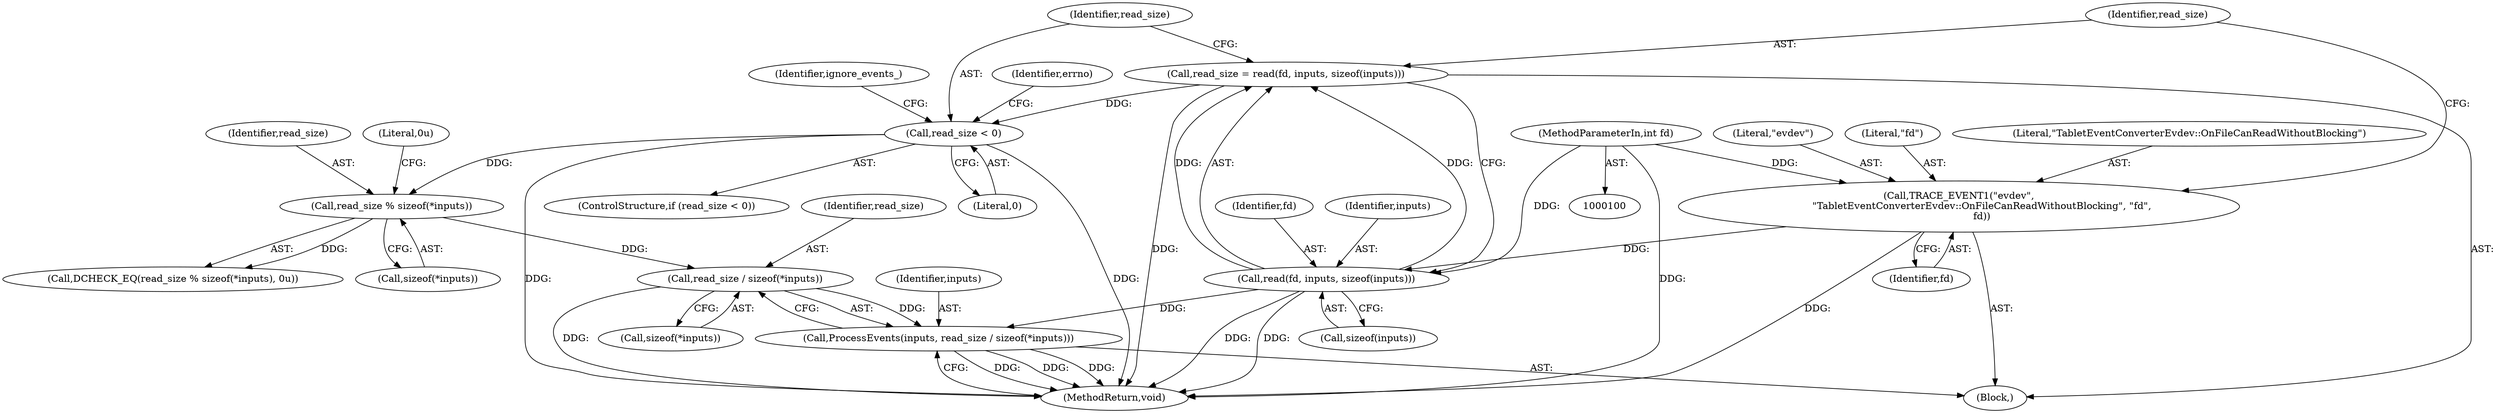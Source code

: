 digraph "0_Chrome_c4363d1ca65494cb7b271625e1ff6541a9f593c9_1@API" {
"1000155" [label="(Call,read_size / sizeof(*inputs))"];
"1000147" [label="(Call,read_size % sizeof(*inputs))"];
"1000118" [label="(Call,read_size < 0)"];
"1000110" [label="(Call,read_size = read(fd, inputs, sizeof(inputs)))"];
"1000112" [label="(Call,read(fd, inputs, sizeof(inputs)))"];
"1000103" [label="(Call,TRACE_EVENT1(\"evdev\",\n               \"TabletEventConverterEvdev::OnFileCanReadWithoutBlocking\", \"fd\",\n               fd))"];
"1000101" [label="(MethodParameterIn,int fd)"];
"1000153" [label="(Call,ProcessEvents(inputs, read_size / sizeof(*inputs)))"];
"1000157" [label="(Call,sizeof(*inputs))"];
"1000155" [label="(Call,read_size / sizeof(*inputs))"];
"1000104" [label="(Literal,\"evdev\")"];
"1000117" [label="(ControlStructure,if (read_size < 0))"];
"1000111" [label="(Identifier,read_size)"];
"1000110" [label="(Call,read_size = read(fd, inputs, sizeof(inputs)))"];
"1000113" [label="(Identifier,fd)"];
"1000120" [label="(Literal,0)"];
"1000156" [label="(Identifier,read_size)"];
"1000119" [label="(Identifier,read_size)"];
"1000118" [label="(Call,read_size < 0)"];
"1000101" [label="(MethodParameterIn,int fd)"];
"1000148" [label="(Identifier,read_size)"];
"1000160" [label="(MethodReturn,void)"];
"1000147" [label="(Call,read_size % sizeof(*inputs))"];
"1000146" [label="(Call,DCHECK_EQ(read_size % sizeof(*inputs), 0u))"];
"1000153" [label="(Call,ProcessEvents(inputs, read_size / sizeof(*inputs)))"];
"1000107" [label="(Identifier,fd)"];
"1000125" [label="(Identifier,errno)"];
"1000112" [label="(Call,read(fd, inputs, sizeof(inputs)))"];
"1000103" [label="(Call,TRACE_EVENT1(\"evdev\",\n               \"TabletEventConverterEvdev::OnFileCanReadWithoutBlocking\", \"fd\",\n               fd))"];
"1000106" [label="(Literal,\"fd\")"];
"1000102" [label="(Block,)"];
"1000149" [label="(Call,sizeof(*inputs))"];
"1000115" [label="(Call,sizeof(inputs))"];
"1000154" [label="(Identifier,inputs)"];
"1000152" [label="(Literal,0u)"];
"1000114" [label="(Identifier,inputs)"];
"1000105" [label="(Literal,\"TabletEventConverterEvdev::OnFileCanReadWithoutBlocking\")"];
"1000144" [label="(Identifier,ignore_events_)"];
"1000155" -> "1000153"  [label="AST: "];
"1000155" -> "1000157"  [label="CFG: "];
"1000156" -> "1000155"  [label="AST: "];
"1000157" -> "1000155"  [label="AST: "];
"1000153" -> "1000155"  [label="CFG: "];
"1000155" -> "1000160"  [label="DDG: "];
"1000155" -> "1000153"  [label="DDG: "];
"1000147" -> "1000155"  [label="DDG: "];
"1000147" -> "1000146"  [label="AST: "];
"1000147" -> "1000149"  [label="CFG: "];
"1000148" -> "1000147"  [label="AST: "];
"1000149" -> "1000147"  [label="AST: "];
"1000152" -> "1000147"  [label="CFG: "];
"1000147" -> "1000146"  [label="DDG: "];
"1000118" -> "1000147"  [label="DDG: "];
"1000118" -> "1000117"  [label="AST: "];
"1000118" -> "1000120"  [label="CFG: "];
"1000119" -> "1000118"  [label="AST: "];
"1000120" -> "1000118"  [label="AST: "];
"1000125" -> "1000118"  [label="CFG: "];
"1000144" -> "1000118"  [label="CFG: "];
"1000118" -> "1000160"  [label="DDG: "];
"1000118" -> "1000160"  [label="DDG: "];
"1000110" -> "1000118"  [label="DDG: "];
"1000110" -> "1000102"  [label="AST: "];
"1000110" -> "1000112"  [label="CFG: "];
"1000111" -> "1000110"  [label="AST: "];
"1000112" -> "1000110"  [label="AST: "];
"1000119" -> "1000110"  [label="CFG: "];
"1000110" -> "1000160"  [label="DDG: "];
"1000112" -> "1000110"  [label="DDG: "];
"1000112" -> "1000110"  [label="DDG: "];
"1000112" -> "1000115"  [label="CFG: "];
"1000113" -> "1000112"  [label="AST: "];
"1000114" -> "1000112"  [label="AST: "];
"1000115" -> "1000112"  [label="AST: "];
"1000112" -> "1000160"  [label="DDG: "];
"1000112" -> "1000160"  [label="DDG: "];
"1000103" -> "1000112"  [label="DDG: "];
"1000101" -> "1000112"  [label="DDG: "];
"1000112" -> "1000153"  [label="DDG: "];
"1000103" -> "1000102"  [label="AST: "];
"1000103" -> "1000107"  [label="CFG: "];
"1000104" -> "1000103"  [label="AST: "];
"1000105" -> "1000103"  [label="AST: "];
"1000106" -> "1000103"  [label="AST: "];
"1000107" -> "1000103"  [label="AST: "];
"1000111" -> "1000103"  [label="CFG: "];
"1000103" -> "1000160"  [label="DDG: "];
"1000101" -> "1000103"  [label="DDG: "];
"1000101" -> "1000100"  [label="AST: "];
"1000101" -> "1000160"  [label="DDG: "];
"1000153" -> "1000102"  [label="AST: "];
"1000154" -> "1000153"  [label="AST: "];
"1000160" -> "1000153"  [label="CFG: "];
"1000153" -> "1000160"  [label="DDG: "];
"1000153" -> "1000160"  [label="DDG: "];
"1000153" -> "1000160"  [label="DDG: "];
}
